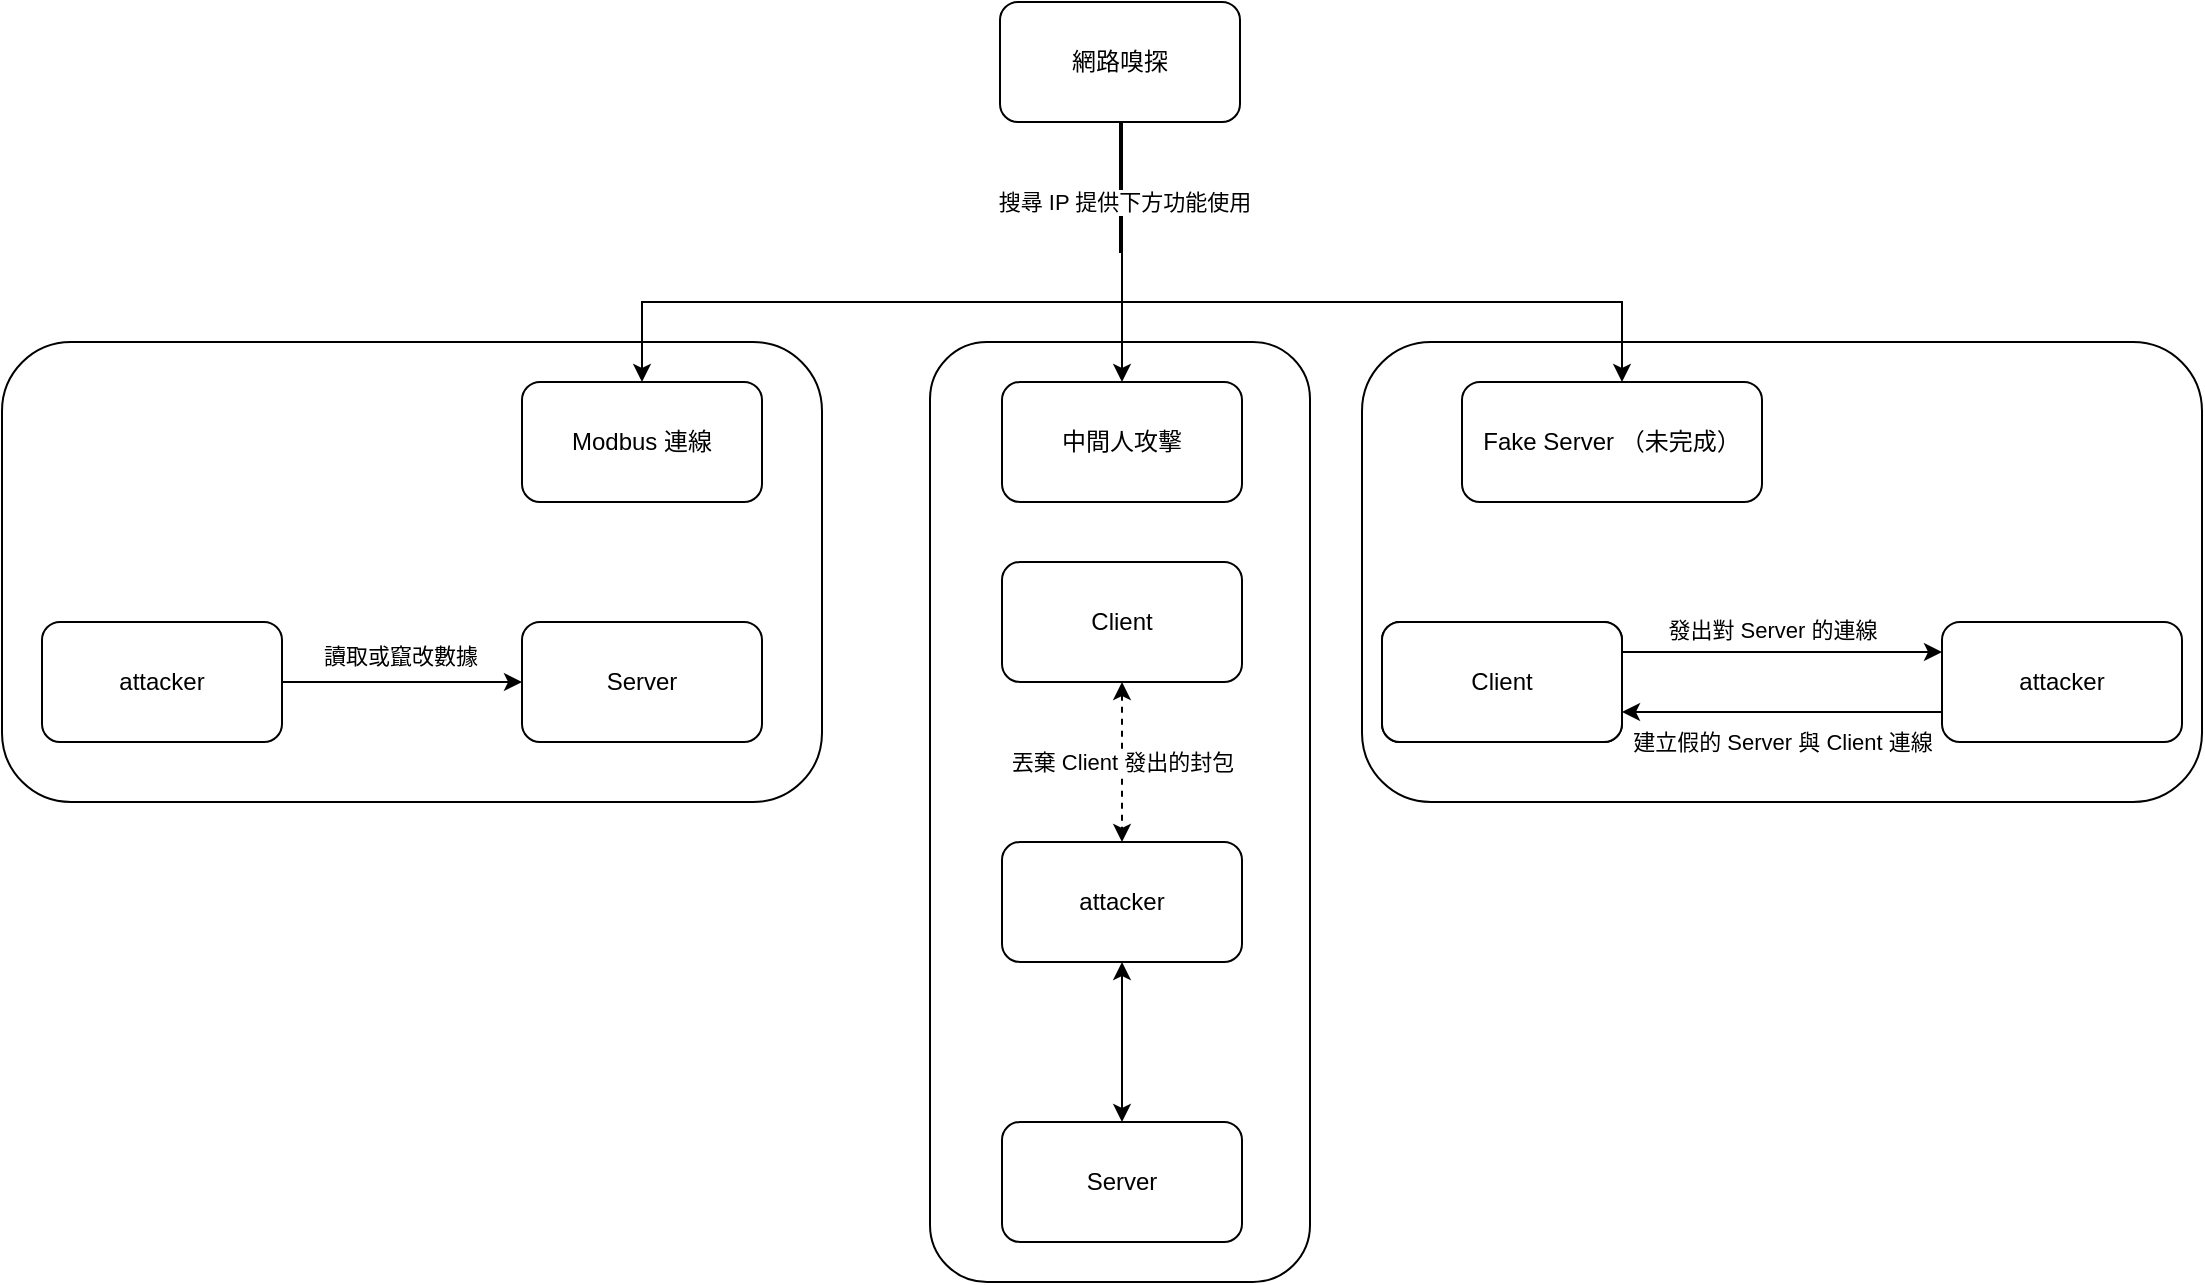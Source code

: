 <mxfile version="22.0.3" type="device">
  <diagram name="第1頁" id="QFzxGeWzziChKYdipmHZ">
    <mxGraphModel dx="1423" dy="353" grid="1" gridSize="10" guides="1" tooltips="1" connect="1" arrows="1" fold="1" page="1" pageScale="1" pageWidth="850" pageHeight="1100" math="0" shadow="0">
      <root>
        <mxCell id="0" />
        <mxCell id="1" parent="0" />
        <mxCell id="Y9mn2SCpG35TjRkxmPyb-34" value="" style="rounded=1;whiteSpace=wrap;html=1;" vertex="1" parent="1">
          <mxGeometry x="300" y="340" width="420" height="230" as="geometry" />
        </mxCell>
        <mxCell id="Y9mn2SCpG35TjRkxmPyb-22" value="" style="rounded=1;whiteSpace=wrap;html=1;" vertex="1" parent="1">
          <mxGeometry x="84" y="340" width="190" height="470" as="geometry" />
        </mxCell>
        <mxCell id="Y9mn2SCpG35TjRkxmPyb-10" value="" style="rounded=1;whiteSpace=wrap;html=1;" vertex="1" parent="1">
          <mxGeometry x="-380" y="340" width="410" height="230" as="geometry" />
        </mxCell>
        <mxCell id="Y9mn2SCpG35TjRkxmPyb-4" style="edgeStyle=orthogonalEdgeStyle;rounded=0;orthogonalLoop=1;jettySize=auto;html=1;exitX=0.5;exitY=1;exitDx=0;exitDy=0;entryX=0.5;entryY=0;entryDx=0;entryDy=0;" edge="1" parent="1" source="Y9mn2SCpG35TjRkxmPyb-1" target="Y9mn2SCpG35TjRkxmPyb-2">
          <mxGeometry relative="1" as="geometry">
            <Array as="points">
              <mxPoint x="180" y="320" />
              <mxPoint x="-60" y="320" />
            </Array>
          </mxGeometry>
        </mxCell>
        <mxCell id="Y9mn2SCpG35TjRkxmPyb-5" style="edgeStyle=orthogonalEdgeStyle;rounded=0;orthogonalLoop=1;jettySize=auto;html=1;exitX=0.5;exitY=1;exitDx=0;exitDy=0;entryX=0.5;entryY=0;entryDx=0;entryDy=0;" edge="1" parent="1" source="Y9mn2SCpG35TjRkxmPyb-1" target="Y9mn2SCpG35TjRkxmPyb-3">
          <mxGeometry relative="1" as="geometry" />
        </mxCell>
        <mxCell id="Y9mn2SCpG35TjRkxmPyb-8" style="edgeStyle=orthogonalEdgeStyle;rounded=0;orthogonalLoop=1;jettySize=auto;html=1;exitX=0.5;exitY=1;exitDx=0;exitDy=0;" edge="1" parent="1" source="Y9mn2SCpG35TjRkxmPyb-1" target="Y9mn2SCpG35TjRkxmPyb-6">
          <mxGeometry relative="1" as="geometry">
            <Array as="points">
              <mxPoint x="180" y="320" />
              <mxPoint x="430" y="320" />
            </Array>
          </mxGeometry>
        </mxCell>
        <mxCell id="Y9mn2SCpG35TjRkxmPyb-35" value="搜尋 IP 提供下方功能使用" style="edgeLabel;html=1;align=center;verticalAlign=middle;resizable=0;points=[];" vertex="1" connectable="0" parent="Y9mn2SCpG35TjRkxmPyb-8">
          <mxGeometry x="-0.793" y="1" relative="1" as="geometry">
            <mxPoint y="1" as="offset" />
          </mxGeometry>
        </mxCell>
        <mxCell id="Y9mn2SCpG35TjRkxmPyb-1" value="網路嗅探" style="rounded=1;whiteSpace=wrap;html=1;" vertex="1" parent="1">
          <mxGeometry x="119" y="170" width="120" height="60" as="geometry" />
        </mxCell>
        <mxCell id="Y9mn2SCpG35TjRkxmPyb-2" value="Modbus 連線" style="rounded=1;whiteSpace=wrap;html=1;" vertex="1" parent="1">
          <mxGeometry x="-120" y="360" width="120" height="60" as="geometry" />
        </mxCell>
        <mxCell id="Y9mn2SCpG35TjRkxmPyb-3" value="中間人攻擊" style="rounded=1;whiteSpace=wrap;html=1;" vertex="1" parent="1">
          <mxGeometry x="120" y="360" width="120" height="60" as="geometry" />
        </mxCell>
        <mxCell id="Y9mn2SCpG35TjRkxmPyb-6" value="Fake Server （未完成）" style="rounded=1;whiteSpace=wrap;html=1;" vertex="1" parent="1">
          <mxGeometry x="350" y="360" width="150" height="60" as="geometry" />
        </mxCell>
        <mxCell id="Y9mn2SCpG35TjRkxmPyb-13" style="edgeStyle=orthogonalEdgeStyle;rounded=0;orthogonalLoop=1;jettySize=auto;html=1;exitX=1;exitY=0.5;exitDx=0;exitDy=0;entryX=0;entryY=0.5;entryDx=0;entryDy=0;" edge="1" parent="1" source="Y9mn2SCpG35TjRkxmPyb-11" target="Y9mn2SCpG35TjRkxmPyb-12">
          <mxGeometry relative="1" as="geometry" />
        </mxCell>
        <mxCell id="Y9mn2SCpG35TjRkxmPyb-14" value="讀取或竄改數據" style="edgeLabel;html=1;align=center;verticalAlign=middle;resizable=0;points=[];" vertex="1" connectable="0" parent="Y9mn2SCpG35TjRkxmPyb-13">
          <mxGeometry x="-0.161" y="5" relative="1" as="geometry">
            <mxPoint x="8" y="-8" as="offset" />
          </mxGeometry>
        </mxCell>
        <mxCell id="Y9mn2SCpG35TjRkxmPyb-11" value="attacker" style="rounded=1;whiteSpace=wrap;html=1;" vertex="1" parent="1">
          <mxGeometry x="-360" y="480" width="120" height="60" as="geometry" />
        </mxCell>
        <mxCell id="Y9mn2SCpG35TjRkxmPyb-12" value="Server" style="rounded=1;whiteSpace=wrap;html=1;" vertex="1" parent="1">
          <mxGeometry x="-120" y="480" width="120" height="60" as="geometry" />
        </mxCell>
        <mxCell id="Y9mn2SCpG35TjRkxmPyb-18" value="" style="edgeStyle=orthogonalEdgeStyle;rounded=0;orthogonalLoop=1;jettySize=auto;html=1;dashed=1;startArrow=classic;startFill=1;" edge="1" parent="1" source="Y9mn2SCpG35TjRkxmPyb-15" target="Y9mn2SCpG35TjRkxmPyb-16">
          <mxGeometry relative="1" as="geometry" />
        </mxCell>
        <mxCell id="Y9mn2SCpG35TjRkxmPyb-21" value="丟棄 Client 發出的封包" style="edgeLabel;html=1;align=center;verticalAlign=middle;resizable=0;points=[];" vertex="1" connectable="0" parent="Y9mn2SCpG35TjRkxmPyb-18">
          <mxGeometry x="-0.125" y="5" relative="1" as="geometry">
            <mxPoint x="-5" y="5" as="offset" />
          </mxGeometry>
        </mxCell>
        <mxCell id="Y9mn2SCpG35TjRkxmPyb-15" value="Client" style="rounded=1;whiteSpace=wrap;html=1;" vertex="1" parent="1">
          <mxGeometry x="120" y="450" width="120" height="60" as="geometry" />
        </mxCell>
        <mxCell id="Y9mn2SCpG35TjRkxmPyb-16" value="attacker" style="rounded=1;whiteSpace=wrap;html=1;" vertex="1" parent="1">
          <mxGeometry x="120" y="590" width="120" height="60" as="geometry" />
        </mxCell>
        <mxCell id="Y9mn2SCpG35TjRkxmPyb-20" value="" style="edgeStyle=orthogonalEdgeStyle;rounded=0;orthogonalLoop=1;jettySize=auto;html=1;startArrow=classic;startFill=1;" edge="1" parent="1" source="Y9mn2SCpG35TjRkxmPyb-17" target="Y9mn2SCpG35TjRkxmPyb-16">
          <mxGeometry relative="1" as="geometry" />
        </mxCell>
        <mxCell id="Y9mn2SCpG35TjRkxmPyb-17" value="Server" style="rounded=1;whiteSpace=wrap;html=1;" vertex="1" parent="1">
          <mxGeometry x="120" y="730" width="120" height="60" as="geometry" />
        </mxCell>
        <mxCell id="Y9mn2SCpG35TjRkxmPyb-27" value="Client" style="rounded=1;whiteSpace=wrap;html=1;" vertex="1" parent="1">
          <mxGeometry x="310" y="480" width="120" height="60" as="geometry" />
        </mxCell>
        <mxCell id="Y9mn2SCpG35TjRkxmPyb-30" style="edgeStyle=orthogonalEdgeStyle;rounded=0;orthogonalLoop=1;jettySize=auto;html=1;exitX=1;exitY=0.25;exitDx=0;exitDy=0;entryX=0;entryY=0.25;entryDx=0;entryDy=0;" edge="1" parent="1" source="Y9mn2SCpG35TjRkxmPyb-28" target="Y9mn2SCpG35TjRkxmPyb-29">
          <mxGeometry relative="1" as="geometry" />
        </mxCell>
        <mxCell id="Y9mn2SCpG35TjRkxmPyb-32" value="發出對 Server 的連線" style="edgeLabel;html=1;align=center;verticalAlign=middle;resizable=0;points=[];" vertex="1" connectable="0" parent="Y9mn2SCpG35TjRkxmPyb-30">
          <mxGeometry x="-0.245" y="6" relative="1" as="geometry">
            <mxPoint x="14" y="-5" as="offset" />
          </mxGeometry>
        </mxCell>
        <mxCell id="Y9mn2SCpG35TjRkxmPyb-28" value="Client" style="rounded=1;whiteSpace=wrap;html=1;" vertex="1" parent="1">
          <mxGeometry x="310" y="480" width="120" height="60" as="geometry" />
        </mxCell>
        <mxCell id="Y9mn2SCpG35TjRkxmPyb-31" style="edgeStyle=orthogonalEdgeStyle;rounded=0;orthogonalLoop=1;jettySize=auto;html=1;exitX=0;exitY=0.75;exitDx=0;exitDy=0;entryX=1;entryY=0.75;entryDx=0;entryDy=0;" edge="1" parent="1" source="Y9mn2SCpG35TjRkxmPyb-29" target="Y9mn2SCpG35TjRkxmPyb-28">
          <mxGeometry relative="1" as="geometry" />
        </mxCell>
        <mxCell id="Y9mn2SCpG35TjRkxmPyb-33" value="建立假的 Server 與 Client 連線" style="edgeLabel;html=1;align=center;verticalAlign=middle;resizable=0;points=[];" vertex="1" connectable="0" parent="Y9mn2SCpG35TjRkxmPyb-31">
          <mxGeometry x="0.054" y="-4" relative="1" as="geometry">
            <mxPoint x="4" y="19" as="offset" />
          </mxGeometry>
        </mxCell>
        <mxCell id="Y9mn2SCpG35TjRkxmPyb-29" value="attacker" style="rounded=1;whiteSpace=wrap;html=1;" vertex="1" parent="1">
          <mxGeometry x="590" y="480" width="120" height="60" as="geometry" />
        </mxCell>
      </root>
    </mxGraphModel>
  </diagram>
</mxfile>
